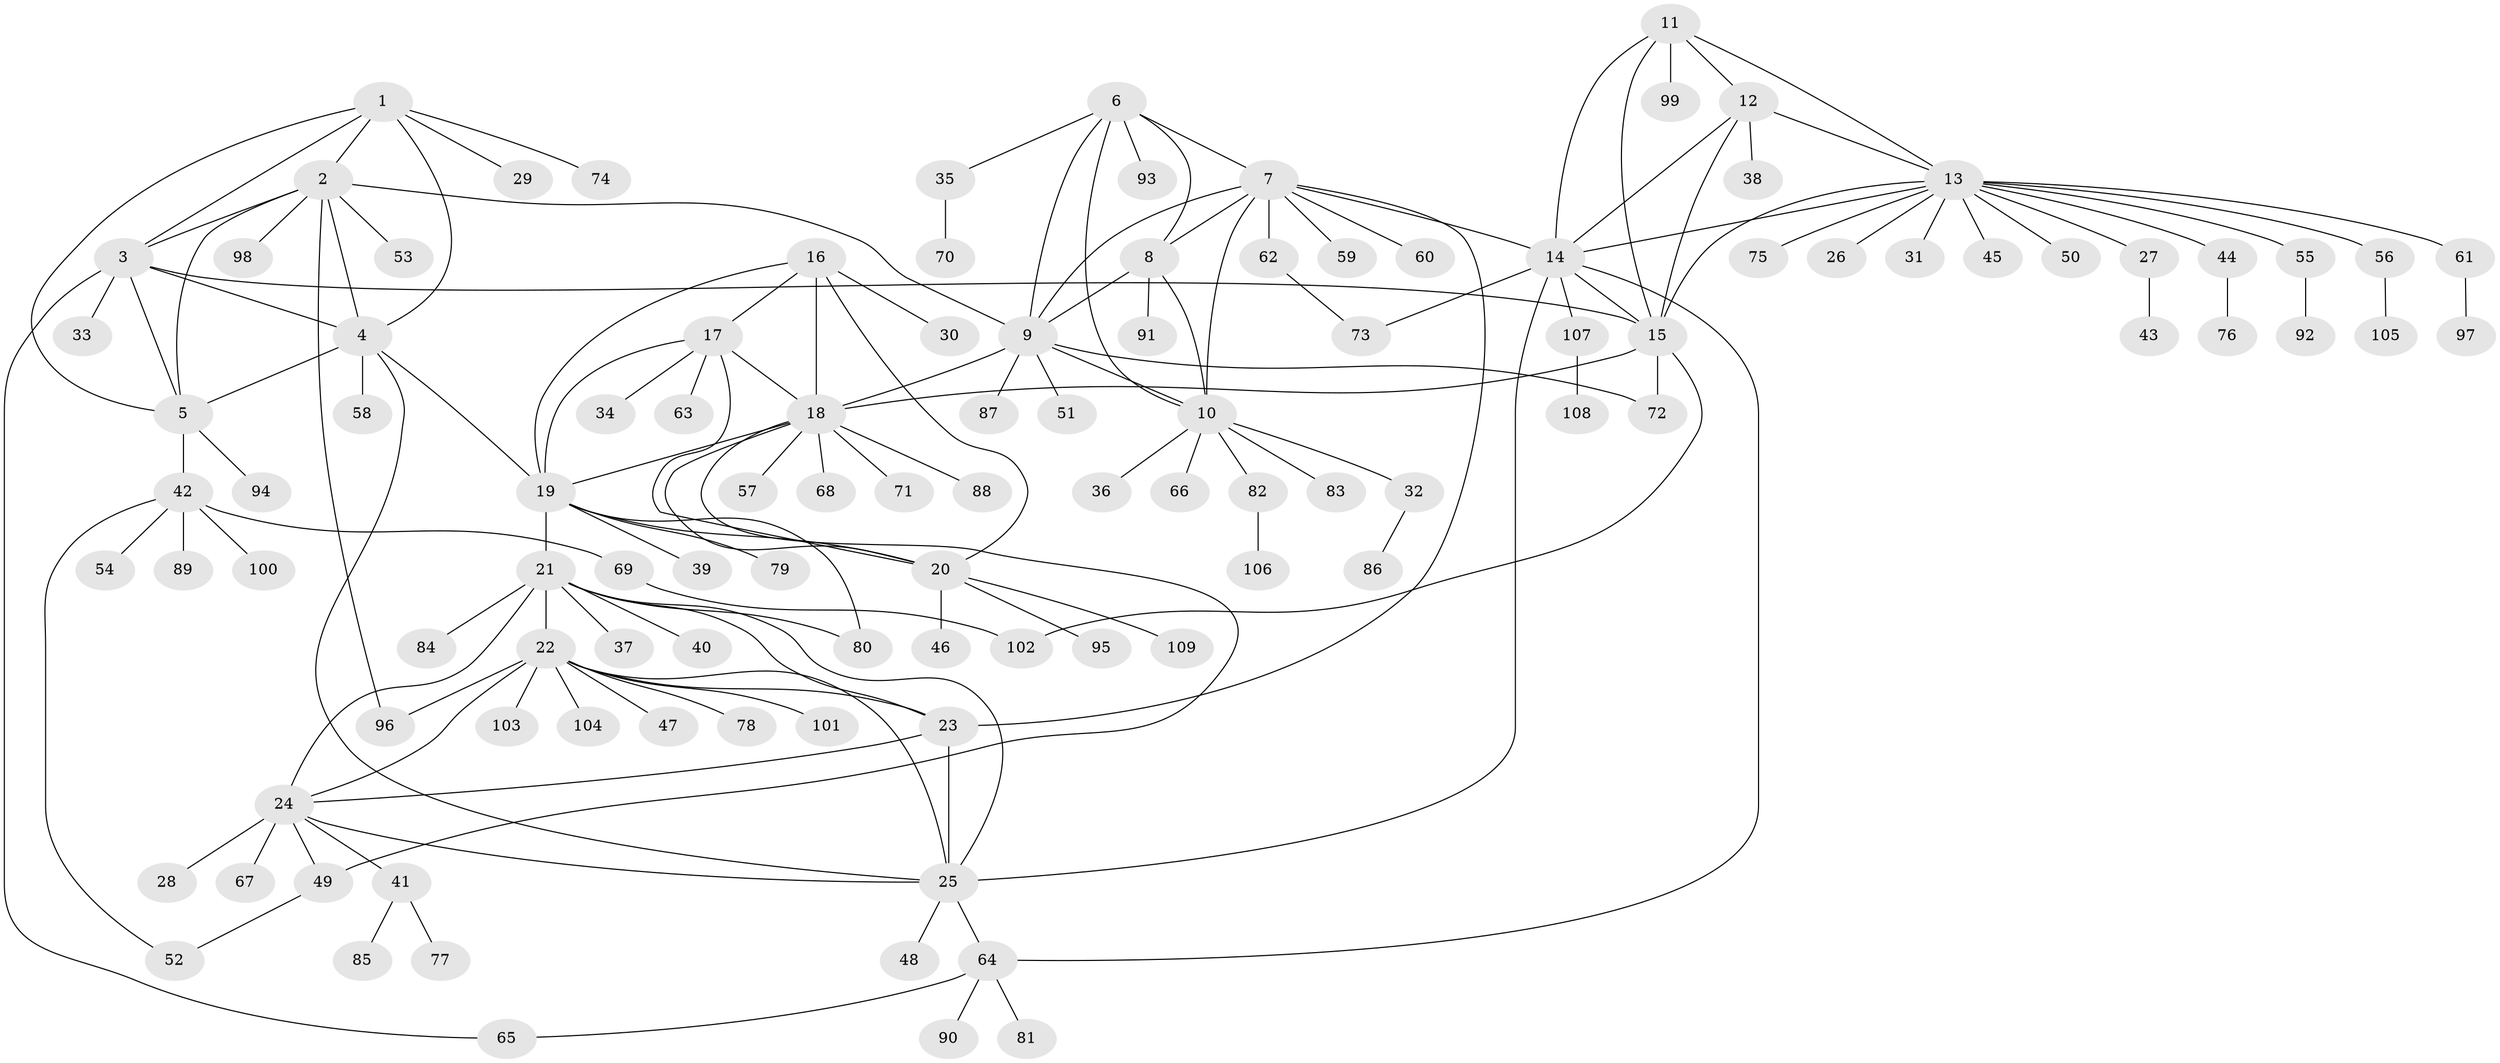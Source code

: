 // coarse degree distribution, {4: 0.060240963855421686, 6: 0.024096385542168676, 5: 0.04819277108433735, 8: 0.060240963855421686, 9: 0.04819277108433735, 14: 0.012048192771084338, 11: 0.012048192771084338, 7: 0.024096385542168676, 1: 0.5903614457831325, 2: 0.0963855421686747, 3: 0.024096385542168676}
// Generated by graph-tools (version 1.1) at 2025/42/03/06/25 10:42:09]
// undirected, 109 vertices, 153 edges
graph export_dot {
graph [start="1"]
  node [color=gray90,style=filled];
  1;
  2;
  3;
  4;
  5;
  6;
  7;
  8;
  9;
  10;
  11;
  12;
  13;
  14;
  15;
  16;
  17;
  18;
  19;
  20;
  21;
  22;
  23;
  24;
  25;
  26;
  27;
  28;
  29;
  30;
  31;
  32;
  33;
  34;
  35;
  36;
  37;
  38;
  39;
  40;
  41;
  42;
  43;
  44;
  45;
  46;
  47;
  48;
  49;
  50;
  51;
  52;
  53;
  54;
  55;
  56;
  57;
  58;
  59;
  60;
  61;
  62;
  63;
  64;
  65;
  66;
  67;
  68;
  69;
  70;
  71;
  72;
  73;
  74;
  75;
  76;
  77;
  78;
  79;
  80;
  81;
  82;
  83;
  84;
  85;
  86;
  87;
  88;
  89;
  90;
  91;
  92;
  93;
  94;
  95;
  96;
  97;
  98;
  99;
  100;
  101;
  102;
  103;
  104;
  105;
  106;
  107;
  108;
  109;
  1 -- 2;
  1 -- 3;
  1 -- 4;
  1 -- 5;
  1 -- 29;
  1 -- 74;
  2 -- 3;
  2 -- 4;
  2 -- 5;
  2 -- 9;
  2 -- 53;
  2 -- 96;
  2 -- 98;
  3 -- 4;
  3 -- 5;
  3 -- 15;
  3 -- 33;
  3 -- 65;
  4 -- 5;
  4 -- 19;
  4 -- 25;
  4 -- 58;
  5 -- 42;
  5 -- 94;
  6 -- 7;
  6 -- 8;
  6 -- 9;
  6 -- 10;
  6 -- 35;
  6 -- 93;
  7 -- 8;
  7 -- 9;
  7 -- 10;
  7 -- 14;
  7 -- 23;
  7 -- 59;
  7 -- 60;
  7 -- 62;
  8 -- 9;
  8 -- 10;
  8 -- 91;
  9 -- 10;
  9 -- 18;
  9 -- 51;
  9 -- 72;
  9 -- 87;
  10 -- 32;
  10 -- 36;
  10 -- 66;
  10 -- 82;
  10 -- 83;
  11 -- 12;
  11 -- 13;
  11 -- 14;
  11 -- 15;
  11 -- 99;
  12 -- 13;
  12 -- 14;
  12 -- 15;
  12 -- 38;
  13 -- 14;
  13 -- 15;
  13 -- 26;
  13 -- 27;
  13 -- 31;
  13 -- 44;
  13 -- 45;
  13 -- 50;
  13 -- 55;
  13 -- 56;
  13 -- 61;
  13 -- 75;
  14 -- 15;
  14 -- 25;
  14 -- 64;
  14 -- 73;
  14 -- 107;
  15 -- 18;
  15 -- 72;
  15 -- 102;
  16 -- 17;
  16 -- 18;
  16 -- 19;
  16 -- 20;
  16 -- 30;
  17 -- 18;
  17 -- 19;
  17 -- 20;
  17 -- 34;
  17 -- 63;
  18 -- 19;
  18 -- 20;
  18 -- 49;
  18 -- 57;
  18 -- 68;
  18 -- 71;
  18 -- 88;
  19 -- 20;
  19 -- 21;
  19 -- 39;
  19 -- 79;
  19 -- 80;
  20 -- 46;
  20 -- 95;
  20 -- 109;
  21 -- 22;
  21 -- 23;
  21 -- 24;
  21 -- 25;
  21 -- 37;
  21 -- 40;
  21 -- 80;
  21 -- 84;
  22 -- 23;
  22 -- 24;
  22 -- 25;
  22 -- 47;
  22 -- 78;
  22 -- 96;
  22 -- 101;
  22 -- 103;
  22 -- 104;
  23 -- 24;
  23 -- 25;
  24 -- 25;
  24 -- 28;
  24 -- 41;
  24 -- 49;
  24 -- 67;
  25 -- 48;
  25 -- 64;
  27 -- 43;
  32 -- 86;
  35 -- 70;
  41 -- 77;
  41 -- 85;
  42 -- 52;
  42 -- 54;
  42 -- 69;
  42 -- 89;
  42 -- 100;
  44 -- 76;
  49 -- 52;
  55 -- 92;
  56 -- 105;
  61 -- 97;
  62 -- 73;
  64 -- 65;
  64 -- 81;
  64 -- 90;
  69 -- 102;
  82 -- 106;
  107 -- 108;
}
